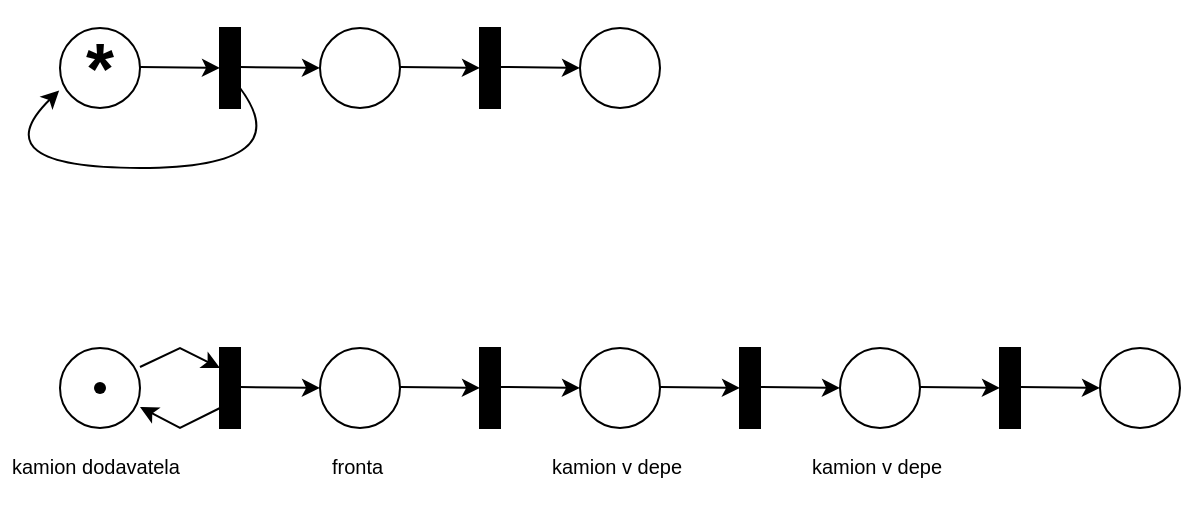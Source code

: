 <mxfile version="15.9.4" type="github">
  <diagram id="BWozmO_GkL4hXTO5bxPj" name="Page-1">
    <mxGraphModel dx="877" dy="1442" grid="1" gridSize="10" guides="1" tooltips="1" connect="1" arrows="1" fold="1" page="1" pageScale="1" pageWidth="1169" pageHeight="827" background="#FFFFFF" math="0" shadow="0">
      <root>
        <mxCell id="0" />
        <mxCell id="1" parent="0" />
        <mxCell id="qQqdgJSJCcKyDMFwaH4q-1" value="&lt;p&gt;&lt;font style=&quot;font-size: 36px&quot;&gt;&lt;b&gt;*&lt;/b&gt;&lt;/font&gt;&lt;/p&gt;" style="ellipse;whiteSpace=wrap;html=1;aspect=fixed;align=center;" vertex="1" parent="1">
          <mxGeometry x="40" y="40" width="40" height="40" as="geometry" />
        </mxCell>
        <mxCell id="qQqdgJSJCcKyDMFwaH4q-2" value="" style="endArrow=classic;html=1;rounded=0;" edge="1" parent="1">
          <mxGeometry width="50" height="50" relative="1" as="geometry">
            <mxPoint x="80" y="59.5" as="sourcePoint" />
            <mxPoint x="120" y="60" as="targetPoint" />
          </mxGeometry>
        </mxCell>
        <mxCell id="qQqdgJSJCcKyDMFwaH4q-4" value="" style="ellipse;whiteSpace=wrap;html=1;aspect=fixed;fontSize=36;" vertex="1" parent="1">
          <mxGeometry x="170" y="40" width="40" height="40" as="geometry" />
        </mxCell>
        <mxCell id="qQqdgJSJCcKyDMFwaH4q-5" value="" style="endArrow=classic;html=1;rounded=0;" edge="1" parent="1">
          <mxGeometry width="50" height="50" relative="1" as="geometry">
            <mxPoint x="130" y="59.5" as="sourcePoint" />
            <mxPoint x="170" y="60" as="targetPoint" />
          </mxGeometry>
        </mxCell>
        <mxCell id="qQqdgJSJCcKyDMFwaH4q-8" value="" style="shape=ext;double=1;rounded=0;whiteSpace=wrap;html=1;fontSize=36;fillColor=#000000;" vertex="1" parent="1">
          <mxGeometry x="120" y="40" width="10" height="40" as="geometry" />
        </mxCell>
        <mxCell id="qQqdgJSJCcKyDMFwaH4q-12" value="" style="ellipse;whiteSpace=wrap;html=1;aspect=fixed;fontSize=36;" vertex="1" parent="1">
          <mxGeometry x="300" y="40" width="40" height="40" as="geometry" />
        </mxCell>
        <mxCell id="qQqdgJSJCcKyDMFwaH4q-13" value="" style="endArrow=classic;html=1;rounded=0;" edge="1" parent="1">
          <mxGeometry width="50" height="50" relative="1" as="geometry">
            <mxPoint x="260" y="59.5" as="sourcePoint" />
            <mxPoint x="300" y="60" as="targetPoint" />
          </mxGeometry>
        </mxCell>
        <mxCell id="qQqdgJSJCcKyDMFwaH4q-14" value="" style="shape=ext;double=1;rounded=0;whiteSpace=wrap;html=1;fontSize=36;fillColor=#000000;" vertex="1" parent="1">
          <mxGeometry x="250" y="40" width="10" height="40" as="geometry" />
        </mxCell>
        <mxCell id="qQqdgJSJCcKyDMFwaH4q-19" value="" style="endArrow=classic;html=1;rounded=0;" edge="1" parent="1">
          <mxGeometry width="50" height="50" relative="1" as="geometry">
            <mxPoint x="210" y="59.5" as="sourcePoint" />
            <mxPoint x="250" y="60" as="targetPoint" />
          </mxGeometry>
        </mxCell>
        <mxCell id="qQqdgJSJCcKyDMFwaH4q-20" value="" style="curved=1;endArrow=classic;html=1;rounded=0;fontSize=36;exitX=1;exitY=0.75;exitDx=0;exitDy=0;entryX=-0.01;entryY=0.78;entryDx=0;entryDy=0;entryPerimeter=0;" edge="1" parent="1" source="qQqdgJSJCcKyDMFwaH4q-8" target="qQqdgJSJCcKyDMFwaH4q-1">
          <mxGeometry width="50" height="50" relative="1" as="geometry">
            <mxPoint x="130" y="160" as="sourcePoint" />
            <mxPoint x="40" y="90" as="targetPoint" />
            <Array as="points">
              <mxPoint x="160" y="110" />
              <mxPoint y="110" />
            </Array>
          </mxGeometry>
        </mxCell>
        <mxCell id="qQqdgJSJCcKyDMFwaH4q-21" value="&lt;p&gt;&lt;br&gt;&lt;/p&gt;" style="ellipse;whiteSpace=wrap;html=1;aspect=fixed;align=center;" vertex="1" parent="1">
          <mxGeometry x="40" y="200" width="40" height="40" as="geometry" />
        </mxCell>
        <mxCell id="qQqdgJSJCcKyDMFwaH4q-22" value="" style="endArrow=classic;html=1;rounded=0;" edge="1" parent="1">
          <mxGeometry width="50" height="50" relative="1" as="geometry">
            <mxPoint x="80" y="209.5" as="sourcePoint" />
            <mxPoint x="120" y="210" as="targetPoint" />
            <Array as="points">
              <mxPoint x="100" y="200" />
            </Array>
          </mxGeometry>
        </mxCell>
        <mxCell id="qQqdgJSJCcKyDMFwaH4q-23" value="" style="ellipse;whiteSpace=wrap;html=1;aspect=fixed;fontSize=36;" vertex="1" parent="1">
          <mxGeometry x="170" y="200" width="40" height="40" as="geometry" />
        </mxCell>
        <mxCell id="qQqdgJSJCcKyDMFwaH4q-24" value="" style="endArrow=classic;html=1;rounded=0;" edge="1" parent="1">
          <mxGeometry width="50" height="50" relative="1" as="geometry">
            <mxPoint x="130" y="219.5" as="sourcePoint" />
            <mxPoint x="170" y="220" as="targetPoint" />
          </mxGeometry>
        </mxCell>
        <mxCell id="qQqdgJSJCcKyDMFwaH4q-25" value="" style="shape=ext;double=1;rounded=0;whiteSpace=wrap;html=1;fontSize=36;fillColor=#000000;" vertex="1" parent="1">
          <mxGeometry x="120" y="200" width="10" height="40" as="geometry" />
        </mxCell>
        <mxCell id="qQqdgJSJCcKyDMFwaH4q-26" value="" style="ellipse;whiteSpace=wrap;html=1;aspect=fixed;fontSize=36;" vertex="1" parent="1">
          <mxGeometry x="300" y="200" width="40" height="40" as="geometry" />
        </mxCell>
        <mxCell id="qQqdgJSJCcKyDMFwaH4q-27" value="" style="endArrow=classic;html=1;rounded=0;" edge="1" parent="1">
          <mxGeometry width="50" height="50" relative="1" as="geometry">
            <mxPoint x="260" y="219.5" as="sourcePoint" />
            <mxPoint x="300" y="220" as="targetPoint" />
          </mxGeometry>
        </mxCell>
        <mxCell id="qQqdgJSJCcKyDMFwaH4q-28" value="" style="shape=ext;double=1;rounded=0;whiteSpace=wrap;html=1;fontSize=36;fillColor=#000000;" vertex="1" parent="1">
          <mxGeometry x="250" y="200" width="10" height="40" as="geometry" />
        </mxCell>
        <mxCell id="qQqdgJSJCcKyDMFwaH4q-29" value="" style="endArrow=classic;html=1;rounded=0;" edge="1" parent="1">
          <mxGeometry width="50" height="50" relative="1" as="geometry">
            <mxPoint x="210" y="219.5" as="sourcePoint" />
            <mxPoint x="250" y="220" as="targetPoint" />
          </mxGeometry>
        </mxCell>
        <mxCell id="qQqdgJSJCcKyDMFwaH4q-30" value="" style="endArrow=classic;html=1;rounded=0;" edge="1" parent="1">
          <mxGeometry width="50" height="50" relative="1" as="geometry">
            <mxPoint x="120" y="230" as="sourcePoint" />
            <mxPoint x="80" y="229.5" as="targetPoint" />
            <Array as="points">
              <mxPoint x="100" y="240" />
            </Array>
          </mxGeometry>
        </mxCell>
        <mxCell id="qQqdgJSJCcKyDMFwaH4q-33" value="" style="ellipse;whiteSpace=wrap;html=1;aspect=fixed;fontSize=36;" vertex="1" parent="1">
          <mxGeometry x="430" y="200" width="40" height="40" as="geometry" />
        </mxCell>
        <mxCell id="qQqdgJSJCcKyDMFwaH4q-34" value="" style="endArrow=classic;html=1;rounded=0;" edge="1" parent="1">
          <mxGeometry width="50" height="50" relative="1" as="geometry">
            <mxPoint x="390" y="219.5" as="sourcePoint" />
            <mxPoint x="430" y="220" as="targetPoint" />
          </mxGeometry>
        </mxCell>
        <mxCell id="qQqdgJSJCcKyDMFwaH4q-35" value="" style="shape=ext;double=1;rounded=0;whiteSpace=wrap;html=1;fontSize=36;fillColor=#000000;" vertex="1" parent="1">
          <mxGeometry x="380" y="200" width="10" height="40" as="geometry" />
        </mxCell>
        <mxCell id="qQqdgJSJCcKyDMFwaH4q-36" value="" style="endArrow=classic;html=1;rounded=0;" edge="1" parent="1">
          <mxGeometry width="50" height="50" relative="1" as="geometry">
            <mxPoint x="340" y="219.5" as="sourcePoint" />
            <mxPoint x="380" y="220" as="targetPoint" />
          </mxGeometry>
        </mxCell>
        <mxCell id="qQqdgJSJCcKyDMFwaH4q-37" value="" style="shape=waypoint;sketch=0;fillStyle=solid;size=6;pointerEvents=1;points=[];fillColor=none;resizable=0;rotatable=0;perimeter=centerPerimeter;snapToPoint=1;fontSize=36;" vertex="1" parent="1">
          <mxGeometry x="40" y="200" width="40" height="40" as="geometry" />
        </mxCell>
        <mxCell id="qQqdgJSJCcKyDMFwaH4q-39" value="kamion dodavatela&#xa;" style="text;strokeColor=none;fillColor=none;align=left;verticalAlign=middle;spacingLeft=4;spacingRight=4;overflow=hidden;points=[[0,0.5],[1,0.5]];portConstraint=eastwest;rotatable=0;fontSize=10;" vertex="1" parent="1">
          <mxGeometry x="10" y="250" width="100" height="30" as="geometry" />
        </mxCell>
        <mxCell id="qQqdgJSJCcKyDMFwaH4q-40" value="fronta&#xa;" style="text;strokeColor=none;fillColor=none;align=left;verticalAlign=middle;spacingLeft=4;spacingRight=4;overflow=hidden;points=[[0,0.5],[1,0.5]];portConstraint=eastwest;rotatable=0;fontSize=10;" vertex="1" parent="1">
          <mxGeometry x="170" y="250" width="40" height="30" as="geometry" />
        </mxCell>
        <mxCell id="qQqdgJSJCcKyDMFwaH4q-41" value="kamion v depe&#xa;" style="text;strokeColor=none;fillColor=none;align=left;verticalAlign=middle;spacingLeft=4;spacingRight=4;overflow=hidden;points=[[0,0.5],[1,0.5]];portConstraint=eastwest;rotatable=0;fontSize=10;" vertex="1" parent="1">
          <mxGeometry x="280" y="250" width="80" height="30" as="geometry" />
        </mxCell>
        <mxCell id="qQqdgJSJCcKyDMFwaH4q-42" value="" style="ellipse;whiteSpace=wrap;html=1;aspect=fixed;fontSize=36;" vertex="1" parent="1">
          <mxGeometry x="560" y="200" width="40" height="40" as="geometry" />
        </mxCell>
        <mxCell id="qQqdgJSJCcKyDMFwaH4q-43" value="" style="endArrow=classic;html=1;rounded=0;" edge="1" parent="1">
          <mxGeometry width="50" height="50" relative="1" as="geometry">
            <mxPoint x="520" y="219.5" as="sourcePoint" />
            <mxPoint x="560" y="220" as="targetPoint" />
          </mxGeometry>
        </mxCell>
        <mxCell id="qQqdgJSJCcKyDMFwaH4q-44" value="" style="shape=ext;double=1;rounded=0;whiteSpace=wrap;html=1;fontSize=36;fillColor=#000000;" vertex="1" parent="1">
          <mxGeometry x="510" y="200" width="10" height="40" as="geometry" />
        </mxCell>
        <mxCell id="qQqdgJSJCcKyDMFwaH4q-45" value="" style="endArrow=classic;html=1;rounded=0;" edge="1" parent="1">
          <mxGeometry width="50" height="50" relative="1" as="geometry">
            <mxPoint x="470" y="219.5" as="sourcePoint" />
            <mxPoint x="510" y="220" as="targetPoint" />
          </mxGeometry>
        </mxCell>
        <mxCell id="qQqdgJSJCcKyDMFwaH4q-46" value="kamion v depe&#xa;" style="text;strokeColor=none;fillColor=none;align=left;verticalAlign=middle;spacingLeft=4;spacingRight=4;overflow=hidden;points=[[0,0.5],[1,0.5]];portConstraint=eastwest;rotatable=0;fontSize=10;" vertex="1" parent="1">
          <mxGeometry x="410" y="250" width="80" height="30" as="geometry" />
        </mxCell>
      </root>
    </mxGraphModel>
  </diagram>
</mxfile>

